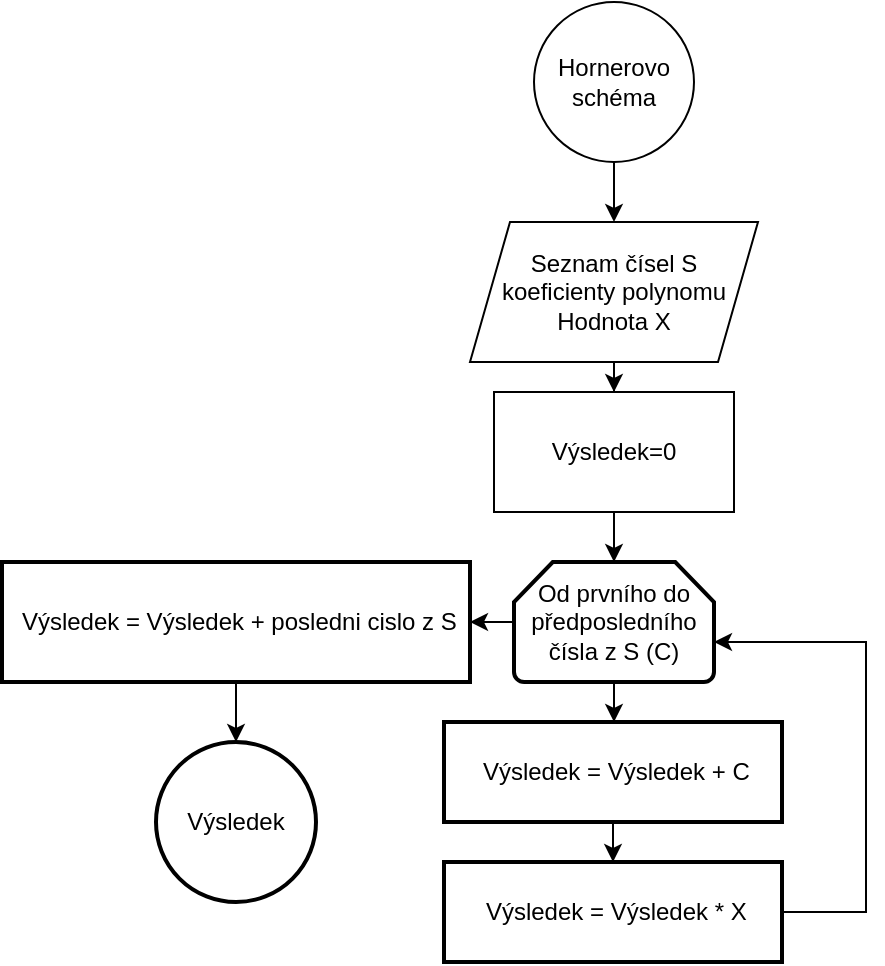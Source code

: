 <mxfile version="22.1.17" type="device">
  <diagram id="C5RBs43oDa-KdzZeNtuy" name="Page-1">
    <mxGraphModel dx="650" dy="317" grid="1" gridSize="10" guides="1" tooltips="1" connect="1" arrows="1" fold="1" page="1" pageScale="1" pageWidth="827" pageHeight="1169" math="0" shadow="0">
      <root>
        <mxCell id="WIyWlLk6GJQsqaUBKTNV-0" />
        <mxCell id="WIyWlLk6GJQsqaUBKTNV-1" parent="WIyWlLk6GJQsqaUBKTNV-0" />
        <mxCell id="3leIUrkecJuH8PyF_XcM-3" value="" style="edgeStyle=orthogonalEdgeStyle;rounded=0;orthogonalLoop=1;jettySize=auto;html=1;" edge="1" parent="WIyWlLk6GJQsqaUBKTNV-1" source="3leIUrkecJuH8PyF_XcM-0" target="3leIUrkecJuH8PyF_XcM-2">
          <mxGeometry relative="1" as="geometry" />
        </mxCell>
        <mxCell id="3leIUrkecJuH8PyF_XcM-0" value="Hornerovo schéma" style="ellipse;whiteSpace=wrap;html=1;aspect=fixed;" vertex="1" parent="WIyWlLk6GJQsqaUBKTNV-1">
          <mxGeometry x="374" y="190" width="80" height="80" as="geometry" />
        </mxCell>
        <mxCell id="3leIUrkecJuH8PyF_XcM-5" value="" style="edgeStyle=orthogonalEdgeStyle;rounded=0;orthogonalLoop=1;jettySize=auto;html=1;" edge="1" parent="WIyWlLk6GJQsqaUBKTNV-1" source="3leIUrkecJuH8PyF_XcM-2" target="3leIUrkecJuH8PyF_XcM-4">
          <mxGeometry relative="1" as="geometry" />
        </mxCell>
        <mxCell id="3leIUrkecJuH8PyF_XcM-2" value="Seznam čísel S&lt;br&gt;koeficienty polynomu&lt;br&gt;Hodnota X" style="shape=parallelogram;perimeter=parallelogramPerimeter;whiteSpace=wrap;html=1;fixedSize=1;" vertex="1" parent="WIyWlLk6GJQsqaUBKTNV-1">
          <mxGeometry x="342" y="300" width="144" height="70" as="geometry" />
        </mxCell>
        <mxCell id="3leIUrkecJuH8PyF_XcM-4" value="Výsledek=0" style="whiteSpace=wrap;html=1;" vertex="1" parent="WIyWlLk6GJQsqaUBKTNV-1">
          <mxGeometry x="354" y="385" width="120" height="60" as="geometry" />
        </mxCell>
        <mxCell id="3leIUrkecJuH8PyF_XcM-11" value="" style="edgeStyle=orthogonalEdgeStyle;rounded=0;orthogonalLoop=1;jettySize=auto;html=1;" edge="1" parent="WIyWlLk6GJQsqaUBKTNV-1" source="3leIUrkecJuH8PyF_XcM-6" target="3leIUrkecJuH8PyF_XcM-10">
          <mxGeometry relative="1" as="geometry" />
        </mxCell>
        <mxCell id="3leIUrkecJuH8PyF_XcM-16" value="" style="edgeStyle=orthogonalEdgeStyle;rounded=0;orthogonalLoop=1;jettySize=auto;html=1;" edge="1" parent="WIyWlLk6GJQsqaUBKTNV-1" source="3leIUrkecJuH8PyF_XcM-6" target="3leIUrkecJuH8PyF_XcM-15">
          <mxGeometry relative="1" as="geometry">
            <Array as="points">
              <mxPoint x="310" y="500" />
              <mxPoint x="310" y="500" />
            </Array>
          </mxGeometry>
        </mxCell>
        <mxCell id="3leIUrkecJuH8PyF_XcM-6" value="Od prvního do předposledního čísla z S (C)" style="strokeWidth=2;html=1;shape=mxgraph.flowchart.loop_limit;whiteSpace=wrap;" vertex="1" parent="WIyWlLk6GJQsqaUBKTNV-1">
          <mxGeometry x="364" y="470" width="100" height="60" as="geometry" />
        </mxCell>
        <mxCell id="3leIUrkecJuH8PyF_XcM-7" style="edgeStyle=orthogonalEdgeStyle;rounded=0;orthogonalLoop=1;jettySize=auto;html=1;exitX=0.5;exitY=1;exitDx=0;exitDy=0;entryX=0.5;entryY=0;entryDx=0;entryDy=0;entryPerimeter=0;" edge="1" parent="WIyWlLk6GJQsqaUBKTNV-1" source="3leIUrkecJuH8PyF_XcM-4" target="3leIUrkecJuH8PyF_XcM-6">
          <mxGeometry relative="1" as="geometry" />
        </mxCell>
        <mxCell id="3leIUrkecJuH8PyF_XcM-13" value="" style="edgeStyle=orthogonalEdgeStyle;rounded=0;orthogonalLoop=1;jettySize=auto;html=1;" edge="1" parent="WIyWlLk6GJQsqaUBKTNV-1" source="3leIUrkecJuH8PyF_XcM-10" target="3leIUrkecJuH8PyF_XcM-12">
          <mxGeometry relative="1" as="geometry" />
        </mxCell>
        <mxCell id="3leIUrkecJuH8PyF_XcM-10" value="&amp;nbsp;Výsledek = Výsledek + C" style="whiteSpace=wrap;html=1;strokeWidth=2;" vertex="1" parent="WIyWlLk6GJQsqaUBKTNV-1">
          <mxGeometry x="329" y="550" width="169" height="50" as="geometry" />
        </mxCell>
        <mxCell id="3leIUrkecJuH8PyF_XcM-14" style="edgeStyle=orthogonalEdgeStyle;rounded=0;orthogonalLoop=1;jettySize=auto;html=1;exitX=1;exitY=0.5;exitDx=0;exitDy=0;" edge="1" parent="WIyWlLk6GJQsqaUBKTNV-1" source="3leIUrkecJuH8PyF_XcM-12" target="3leIUrkecJuH8PyF_XcM-6">
          <mxGeometry relative="1" as="geometry">
            <Array as="points">
              <mxPoint x="540" y="645" />
              <mxPoint x="540" y="510" />
            </Array>
          </mxGeometry>
        </mxCell>
        <mxCell id="3leIUrkecJuH8PyF_XcM-12" value="&amp;nbsp;Výsledek = Výsledek * X" style="whiteSpace=wrap;html=1;strokeWidth=2;" vertex="1" parent="WIyWlLk6GJQsqaUBKTNV-1">
          <mxGeometry x="329" y="620" width="169" height="50" as="geometry" />
        </mxCell>
        <mxCell id="3leIUrkecJuH8PyF_XcM-18" value="" style="edgeStyle=orthogonalEdgeStyle;rounded=0;orthogonalLoop=1;jettySize=auto;html=1;" edge="1" parent="WIyWlLk6GJQsqaUBKTNV-1" source="3leIUrkecJuH8PyF_XcM-15" target="3leIUrkecJuH8PyF_XcM-17">
          <mxGeometry relative="1" as="geometry" />
        </mxCell>
        <mxCell id="3leIUrkecJuH8PyF_XcM-15" value="&amp;nbsp;Výsledek = Výsledek + posledni cislo z S" style="whiteSpace=wrap;html=1;strokeWidth=2;" vertex="1" parent="WIyWlLk6GJQsqaUBKTNV-1">
          <mxGeometry x="108" y="470" width="234" height="60" as="geometry" />
        </mxCell>
        <mxCell id="3leIUrkecJuH8PyF_XcM-17" value="Výsledek" style="ellipse;whiteSpace=wrap;html=1;strokeWidth=2;" vertex="1" parent="WIyWlLk6GJQsqaUBKTNV-1">
          <mxGeometry x="185" y="560" width="80" height="80" as="geometry" />
        </mxCell>
      </root>
    </mxGraphModel>
  </diagram>
</mxfile>
